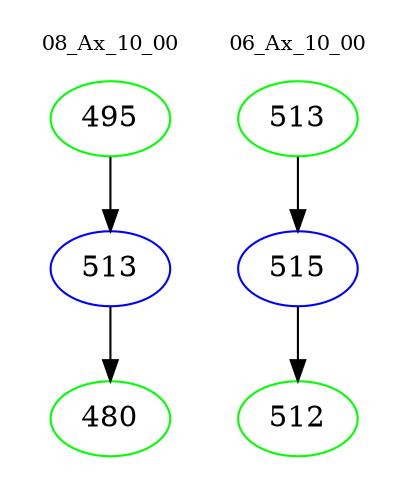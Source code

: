 digraph{
subgraph cluster_0 {
color = white
label = "08_Ax_10_00";
fontsize=10;
T0_495 [label="495", color="green"]
T0_495 -> T0_513 [color="black"]
T0_513 [label="513", color="blue"]
T0_513 -> T0_480 [color="black"]
T0_480 [label="480", color="green"]
}
subgraph cluster_1 {
color = white
label = "06_Ax_10_00";
fontsize=10;
T1_513 [label="513", color="green"]
T1_513 -> T1_515 [color="black"]
T1_515 [label="515", color="blue"]
T1_515 -> T1_512 [color="black"]
T1_512 [label="512", color="green"]
}
}
